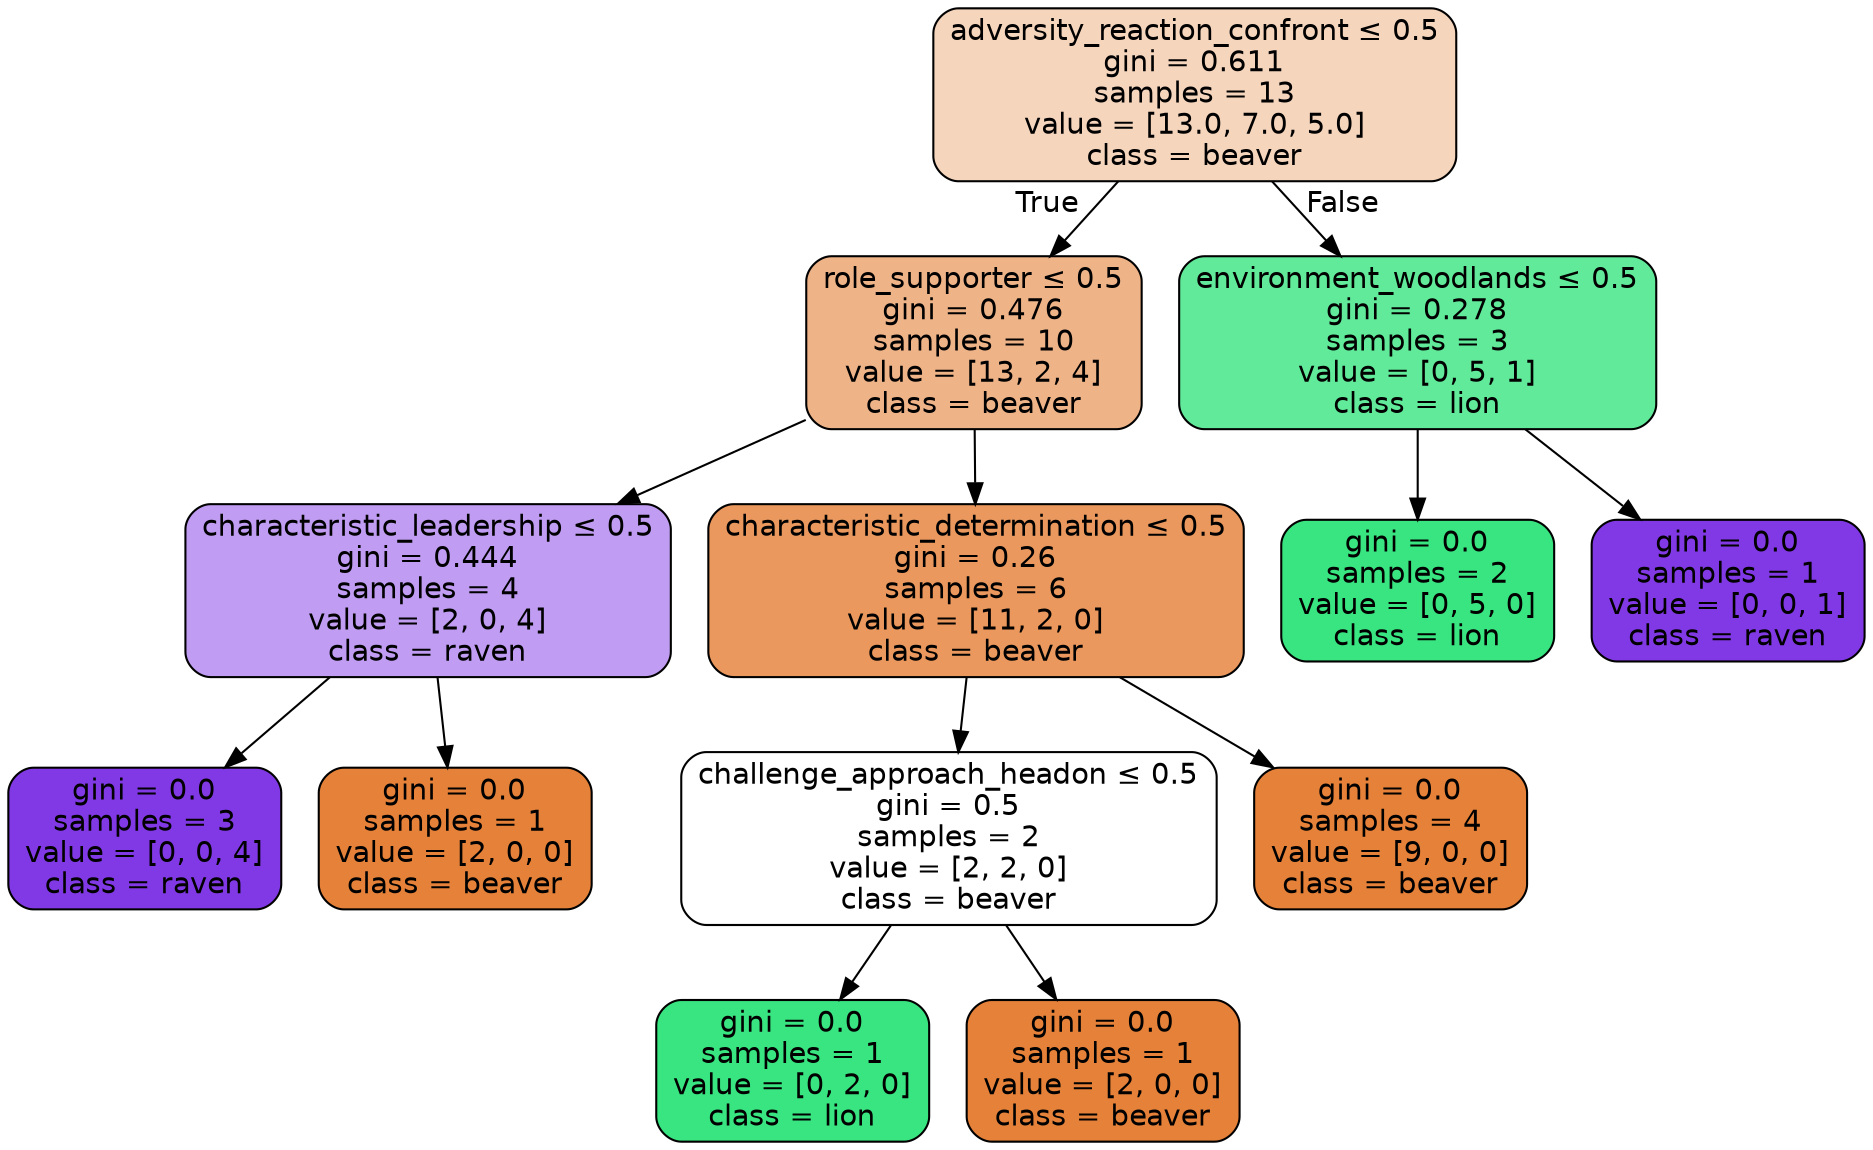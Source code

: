 digraph Tree {
node [shape=box, style="filled, rounded", color="black", fontname="helvetica"] ;
edge [fontname="helvetica"] ;
0 [label=<adversity_reaction_confront &le; 0.5<br/>gini = 0.611<br/>samples = 13<br/>value = [13.0, 7.0, 5.0]<br/>class = beaver>, fillcolor="#f6d5bd"] ;
1 [label=<role_supporter &le; 0.5<br/>gini = 0.476<br/>samples = 10<br/>value = [13, 2, 4]<br/>class = beaver>, fillcolor="#efb388"] ;
0 -> 1 [labeldistance=2.5, labelangle=45, headlabel="True"] ;
2 [label=<characteristic_leadership &le; 0.5<br/>gini = 0.444<br/>samples = 4<br/>value = [2, 0, 4]<br/>class = raven>, fillcolor="#c09cf2"] ;
1 -> 2 ;
3 [label=<gini = 0.0<br/>samples = 3<br/>value = [0, 0, 4]<br/>class = raven>, fillcolor="#8139e5"] ;
2 -> 3 ;
4 [label=<gini = 0.0<br/>samples = 1<br/>value = [2, 0, 0]<br/>class = beaver>, fillcolor="#e58139"] ;
2 -> 4 ;
5 [label=<characteristic_determination &le; 0.5<br/>gini = 0.26<br/>samples = 6<br/>value = [11, 2, 0]<br/>class = beaver>, fillcolor="#ea985d"] ;
1 -> 5 ;
6 [label=<challenge_approach_headon &le; 0.5<br/>gini = 0.5<br/>samples = 2<br/>value = [2, 2, 0]<br/>class = beaver>, fillcolor="#ffffff"] ;
5 -> 6 ;
7 [label=<gini = 0.0<br/>samples = 1<br/>value = [0, 2, 0]<br/>class = lion>, fillcolor="#39e581"] ;
6 -> 7 ;
8 [label=<gini = 0.0<br/>samples = 1<br/>value = [2, 0, 0]<br/>class = beaver>, fillcolor="#e58139"] ;
6 -> 8 ;
9 [label=<gini = 0.0<br/>samples = 4<br/>value = [9, 0, 0]<br/>class = beaver>, fillcolor="#e58139"] ;
5 -> 9 ;
10 [label=<environment_woodlands &le; 0.5<br/>gini = 0.278<br/>samples = 3<br/>value = [0, 5, 1]<br/>class = lion>, fillcolor="#61ea9a"] ;
0 -> 10 [labeldistance=2.5, labelangle=-45, headlabel="False"] ;
11 [label=<gini = 0.0<br/>samples = 2<br/>value = [0, 5, 0]<br/>class = lion>, fillcolor="#39e581"] ;
10 -> 11 ;
12 [label=<gini = 0.0<br/>samples = 1<br/>value = [0, 0, 1]<br/>class = raven>, fillcolor="#8139e5"] ;
10 -> 12 ;
}
